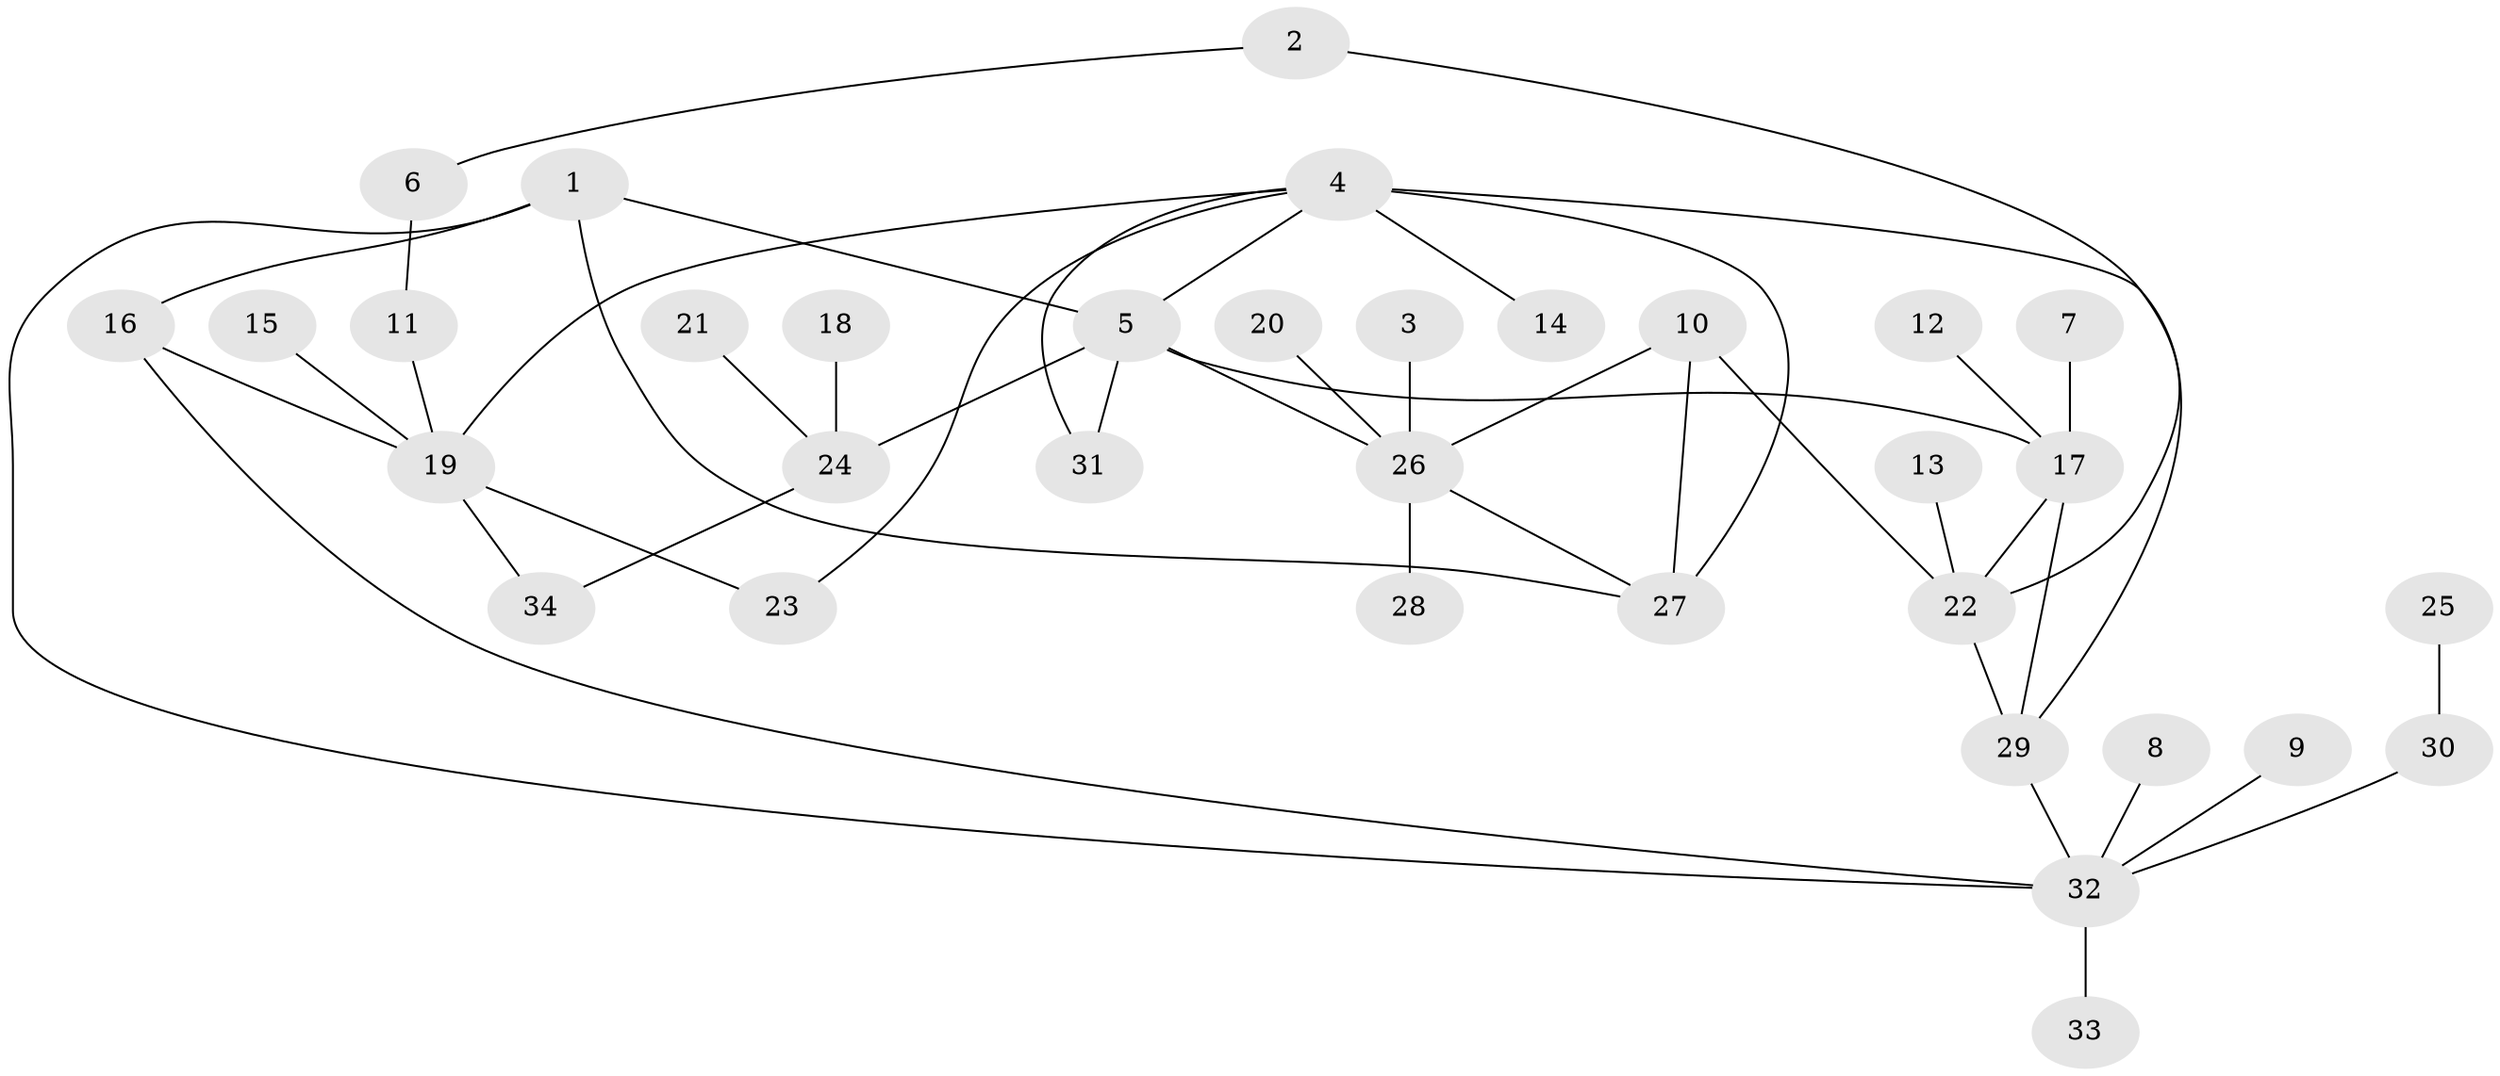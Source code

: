 // original degree distribution, {4: 0.07462686567164178, 6: 0.029850746268656716, 8: 0.029850746268656716, 3: 0.04477611940298507, 7: 0.04477611940298507, 11: 0.014925373134328358, 9: 0.014925373134328358, 5: 0.014925373134328358, 2: 0.208955223880597, 1: 0.5223880597014925}
// Generated by graph-tools (version 1.1) at 2025/02/03/09/25 03:02:42]
// undirected, 34 vertices, 46 edges
graph export_dot {
graph [start="1"]
  node [color=gray90,style=filled];
  1;
  2;
  3;
  4;
  5;
  6;
  7;
  8;
  9;
  10;
  11;
  12;
  13;
  14;
  15;
  16;
  17;
  18;
  19;
  20;
  21;
  22;
  23;
  24;
  25;
  26;
  27;
  28;
  29;
  30;
  31;
  32;
  33;
  34;
  1 -- 5 [weight=1.0];
  1 -- 16 [weight=1.0];
  1 -- 27 [weight=1.0];
  1 -- 32 [weight=1.0];
  2 -- 6 [weight=1.0];
  2 -- 22 [weight=1.0];
  3 -- 26 [weight=1.0];
  4 -- 5 [weight=2.0];
  4 -- 14 [weight=1.0];
  4 -- 19 [weight=1.0];
  4 -- 23 [weight=1.0];
  4 -- 27 [weight=2.0];
  4 -- 29 [weight=2.0];
  4 -- 31 [weight=1.0];
  5 -- 17 [weight=1.0];
  5 -- 24 [weight=2.0];
  5 -- 26 [weight=1.0];
  5 -- 31 [weight=1.0];
  6 -- 11 [weight=1.0];
  7 -- 17 [weight=1.0];
  8 -- 32 [weight=1.0];
  9 -- 32 [weight=1.0];
  10 -- 22 [weight=1.0];
  10 -- 26 [weight=1.0];
  10 -- 27 [weight=1.0];
  11 -- 19 [weight=1.0];
  12 -- 17 [weight=1.0];
  13 -- 22 [weight=1.0];
  15 -- 19 [weight=1.0];
  16 -- 19 [weight=1.0];
  16 -- 32 [weight=1.0];
  17 -- 22 [weight=1.0];
  17 -- 29 [weight=1.0];
  18 -- 24 [weight=1.0];
  19 -- 23 [weight=1.0];
  19 -- 34 [weight=1.0];
  20 -- 26 [weight=1.0];
  21 -- 24 [weight=1.0];
  22 -- 29 [weight=1.0];
  24 -- 34 [weight=1.0];
  25 -- 30 [weight=1.0];
  26 -- 27 [weight=1.0];
  26 -- 28 [weight=1.0];
  29 -- 32 [weight=1.0];
  30 -- 32 [weight=1.0];
  32 -- 33 [weight=1.0];
}

